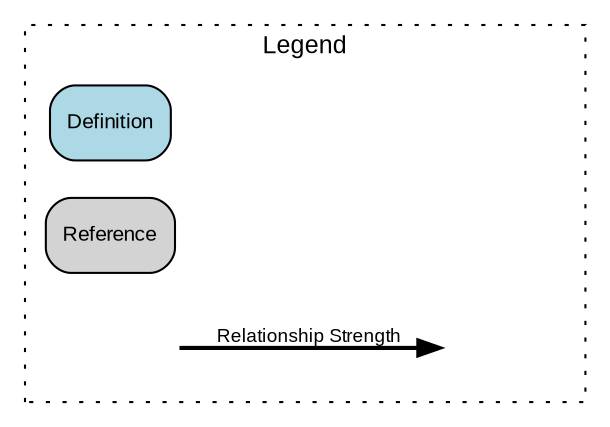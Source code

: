 digraph ConceptMap {
    rankdir=LR;
    node [shape=box, style=rounded];
    
    // Styling
    graph [fontname="Arial", fontsize=12, bgcolor="white"];
    node [fontname="Arial", fontsize=10];
    edge [fontname="Arial", fontsize=9];
    
    // Legend
    subgraph cluster_legend {
        label="Legend";
        style=dotted;
        
        legend_def [label="Definition", shape=box, style="rounded,filled", fillcolor="lightblue"];
        legend_ref [label="Reference", shape=box, style="rounded,filled", fillcolor="lightgray"];
        legend_strong [label="Strong Link", style=invis];
        legend_weak [label="Weak Link", style=invis];
        
        legend_strong -> legend_weak [label="Relationship Strength", style=bold];
    }
    
}
